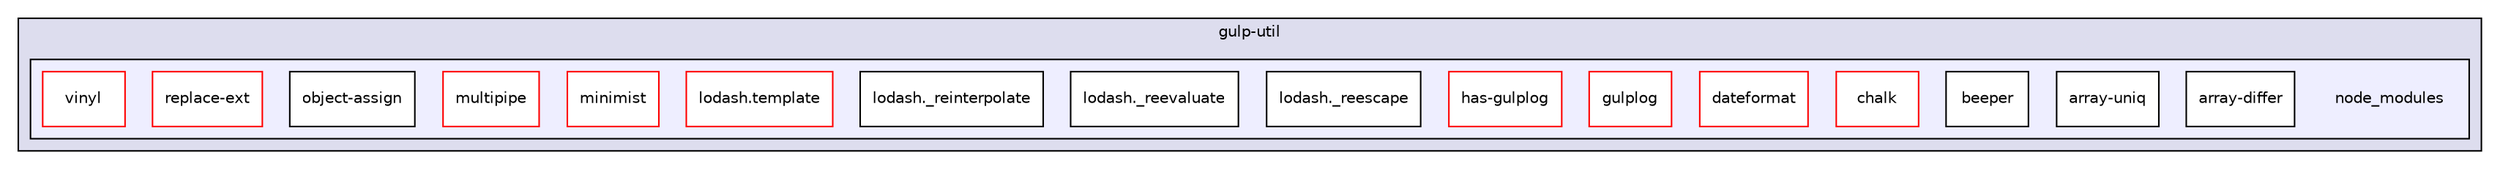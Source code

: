 digraph "gulp-src/node_modules/gulp-uglify/node_modules/gulp-util/node_modules" {
  compound=true
  node [ fontsize="10", fontname="Helvetica"];
  edge [ labelfontsize="10", labelfontname="Helvetica"];
  subgraph clusterdir_e58ab0186308766d319d210214e188f5 {
    graph [ bgcolor="#ddddee", pencolor="black", label="gulp-util" fontname="Helvetica", fontsize="10", URL="dir_e58ab0186308766d319d210214e188f5.html"]
  subgraph clusterdir_25c4b94ed3d7227b3fa05e89bd071b6c {
    graph [ bgcolor="#eeeeff", pencolor="black", label="" URL="dir_25c4b94ed3d7227b3fa05e89bd071b6c.html"];
    dir_25c4b94ed3d7227b3fa05e89bd071b6c [shape=plaintext label="node_modules"];
    dir_53df13974e46704b3fdfb76ca8ddea48 [shape=box label="array-differ" color="black" fillcolor="white" style="filled" URL="dir_53df13974e46704b3fdfb76ca8ddea48.html"];
    dir_3025bb3a3b7ecfc1dca59c45be04d029 [shape=box label="array-uniq" color="black" fillcolor="white" style="filled" URL="dir_3025bb3a3b7ecfc1dca59c45be04d029.html"];
    dir_a4286b6b787e5519db30434013e030ad [shape=box label="beeper" color="black" fillcolor="white" style="filled" URL="dir_a4286b6b787e5519db30434013e030ad.html"];
    dir_78869ea2cb859f0f0f610d3998dd7612 [shape=box label="chalk" color="red" fillcolor="white" style="filled" URL="dir_78869ea2cb859f0f0f610d3998dd7612.html"];
    dir_8fcf7069c8c71ba5e8d36cf9aa2bffef [shape=box label="dateformat" color="red" fillcolor="white" style="filled" URL="dir_8fcf7069c8c71ba5e8d36cf9aa2bffef.html"];
    dir_0c146c44233fe74770de57cd15237cb7 [shape=box label="gulplog" color="red" fillcolor="white" style="filled" URL="dir_0c146c44233fe74770de57cd15237cb7.html"];
    dir_b8387cbb52b65b94c5176724f858e023 [shape=box label="has-gulplog" color="red" fillcolor="white" style="filled" URL="dir_b8387cbb52b65b94c5176724f858e023.html"];
    dir_baf233a54b76de0bd2c049b78c244672 [shape=box label="lodash._reescape" color="black" fillcolor="white" style="filled" URL="dir_baf233a54b76de0bd2c049b78c244672.html"];
    dir_1818bd844924d033573fd37939d1a5c4 [shape=box label="lodash._reevaluate" color="black" fillcolor="white" style="filled" URL="dir_1818bd844924d033573fd37939d1a5c4.html"];
    dir_2bfd5a94f2900cd255c423916dd70846 [shape=box label="lodash._reinterpolate" color="black" fillcolor="white" style="filled" URL="dir_2bfd5a94f2900cd255c423916dd70846.html"];
    dir_1dcac3b62e59ca0bdd10ca93e30a8d63 [shape=box label="lodash.template" color="red" fillcolor="white" style="filled" URL="dir_1dcac3b62e59ca0bdd10ca93e30a8d63.html"];
    dir_715e93a8f20df14ceddb8e76a45a3150 [shape=box label="minimist" color="red" fillcolor="white" style="filled" URL="dir_715e93a8f20df14ceddb8e76a45a3150.html"];
    dir_ce80dba02b49ac78648712441572d9c1 [shape=box label="multipipe" color="red" fillcolor="white" style="filled" URL="dir_ce80dba02b49ac78648712441572d9c1.html"];
    dir_dfd2eec0cf0a9ff35e013433145b6d8c [shape=box label="object-assign" color="black" fillcolor="white" style="filled" URL="dir_dfd2eec0cf0a9ff35e013433145b6d8c.html"];
    dir_f4f3cecb76a8d046ff803583a332a572 [shape=box label="replace-ext" color="red" fillcolor="white" style="filled" URL="dir_f4f3cecb76a8d046ff803583a332a572.html"];
    dir_3bfe63494608b0d6fe8735a2c59ac453 [shape=box label="vinyl" color="red" fillcolor="white" style="filled" URL="dir_3bfe63494608b0d6fe8735a2c59ac453.html"];
  }
  }
}

